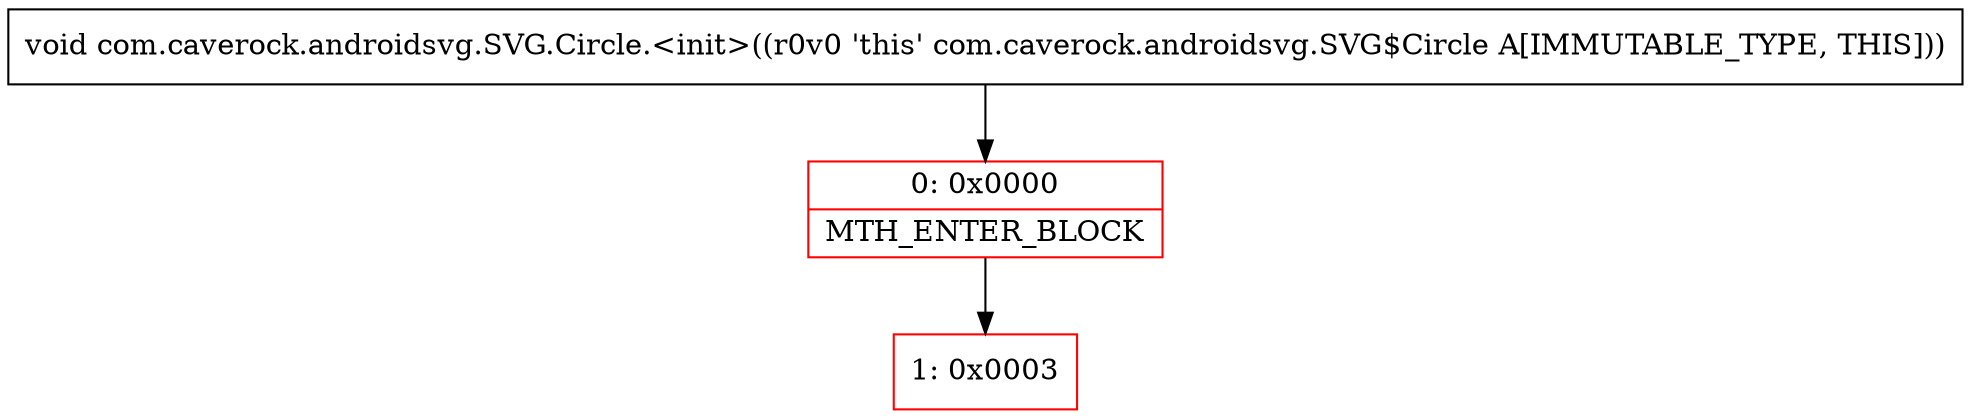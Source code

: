 digraph "CFG forcom.caverock.androidsvg.SVG.Circle.\<init\>()V" {
subgraph cluster_Region_377380143 {
label = "R(0)";
node [shape=record,color=blue];
}
Node_0 [shape=record,color=red,label="{0\:\ 0x0000|MTH_ENTER_BLOCK\l}"];
Node_1 [shape=record,color=red,label="{1\:\ 0x0003}"];
MethodNode[shape=record,label="{void com.caverock.androidsvg.SVG.Circle.\<init\>((r0v0 'this' com.caverock.androidsvg.SVG$Circle A[IMMUTABLE_TYPE, THIS])) }"];
MethodNode -> Node_0;
Node_0 -> Node_1;
}

